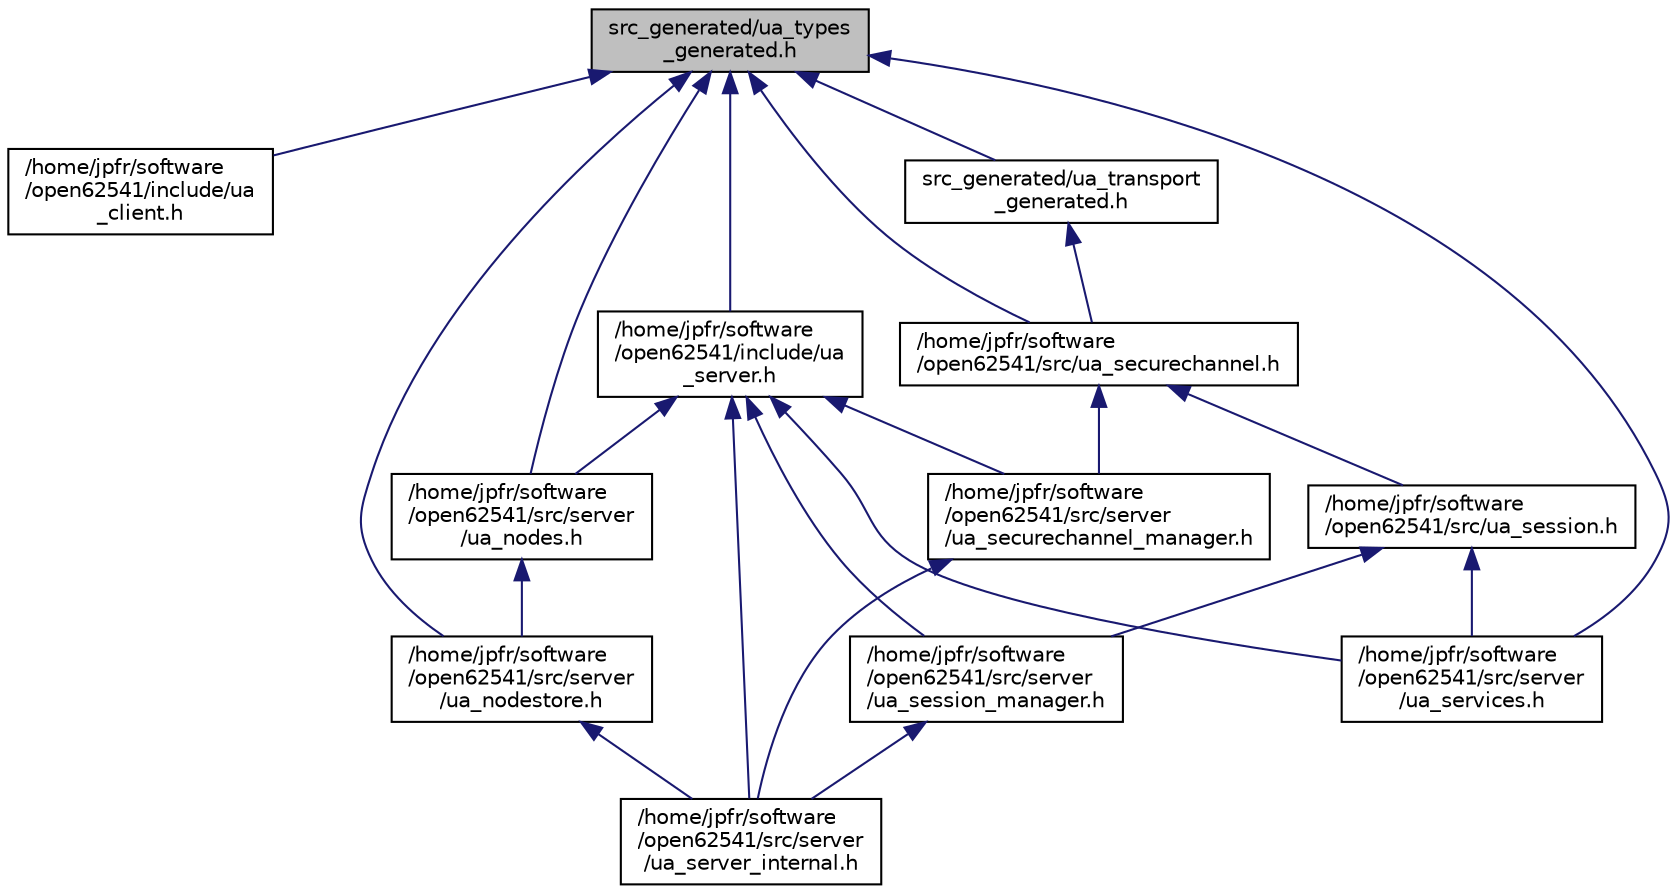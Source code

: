 digraph "src_generated/ua_types_generated.h"
{
  edge [fontname="Helvetica",fontsize="10",labelfontname="Helvetica",labelfontsize="10"];
  node [fontname="Helvetica",fontsize="10",shape=record];
  Node1 [label="src_generated/ua_types\l_generated.h",height=0.2,width=0.4,color="black", fillcolor="grey75", style="filled", fontcolor="black"];
  Node1 -> Node2 [dir="back",color="midnightblue",fontsize="10",style="solid",fontname="Helvetica"];
  Node2 [label="/home/jpfr/software\l/open62541/include/ua\l_client.h",height=0.2,width=0.4,color="black", fillcolor="white", style="filled",URL="$ua__client_8h.html"];
  Node1 -> Node3 [dir="back",color="midnightblue",fontsize="10",style="solid",fontname="Helvetica"];
  Node3 [label="/home/jpfr/software\l/open62541/include/ua\l_server.h",height=0.2,width=0.4,color="black", fillcolor="white", style="filled",URL="$ua__server_8h.html"];
  Node3 -> Node4 [dir="back",color="midnightblue",fontsize="10",style="solid",fontname="Helvetica"];
  Node4 [label="/home/jpfr/software\l/open62541/src/server\l/ua_nodes.h",height=0.2,width=0.4,color="black", fillcolor="white", style="filled",URL="$ua__nodes_8h.html"];
  Node4 -> Node5 [dir="back",color="midnightblue",fontsize="10",style="solid",fontname="Helvetica"];
  Node5 [label="/home/jpfr/software\l/open62541/src/server\l/ua_nodestore.h",height=0.2,width=0.4,color="black", fillcolor="white", style="filled",URL="$ua__nodestore_8h.html"];
  Node5 -> Node6 [dir="back",color="midnightblue",fontsize="10",style="solid",fontname="Helvetica"];
  Node6 [label="/home/jpfr/software\l/open62541/src/server\l/ua_server_internal.h",height=0.2,width=0.4,color="black", fillcolor="white", style="filled",URL="$ua__server__internal_8h.html"];
  Node3 -> Node7 [dir="back",color="midnightblue",fontsize="10",style="solid",fontname="Helvetica"];
  Node7 [label="/home/jpfr/software\l/open62541/src/server\l/ua_securechannel_manager.h",height=0.2,width=0.4,color="black", fillcolor="white", style="filled",URL="$ua__securechannel__manager_8h.html"];
  Node7 -> Node6 [dir="back",color="midnightblue",fontsize="10",style="solid",fontname="Helvetica"];
  Node3 -> Node6 [dir="back",color="midnightblue",fontsize="10",style="solid",fontname="Helvetica"];
  Node3 -> Node8 [dir="back",color="midnightblue",fontsize="10",style="solid",fontname="Helvetica"];
  Node8 [label="/home/jpfr/software\l/open62541/src/server\l/ua_session_manager.h",height=0.2,width=0.4,color="black", fillcolor="white", style="filled",URL="$ua__session__manager_8h.html"];
  Node8 -> Node6 [dir="back",color="midnightblue",fontsize="10",style="solid",fontname="Helvetica"];
  Node3 -> Node9 [dir="back",color="midnightblue",fontsize="10",style="solid",fontname="Helvetica"];
  Node9 [label="/home/jpfr/software\l/open62541/src/server\l/ua_services.h",height=0.2,width=0.4,color="black", fillcolor="white", style="filled",URL="$ua__services_8h.html"];
  Node1 -> Node4 [dir="back",color="midnightblue",fontsize="10",style="solid",fontname="Helvetica"];
  Node1 -> Node5 [dir="back",color="midnightblue",fontsize="10",style="solid",fontname="Helvetica"];
  Node1 -> Node9 [dir="back",color="midnightblue",fontsize="10",style="solid",fontname="Helvetica"];
  Node1 -> Node10 [dir="back",color="midnightblue",fontsize="10",style="solid",fontname="Helvetica"];
  Node10 [label="/home/jpfr/software\l/open62541/src/ua_securechannel.h",height=0.2,width=0.4,color="black", fillcolor="white", style="filled",URL="$ua__securechannel_8h.html"];
  Node10 -> Node7 [dir="back",color="midnightblue",fontsize="10",style="solid",fontname="Helvetica"];
  Node10 -> Node11 [dir="back",color="midnightblue",fontsize="10",style="solid",fontname="Helvetica"];
  Node11 [label="/home/jpfr/software\l/open62541/src/ua_session.h",height=0.2,width=0.4,color="black", fillcolor="white", style="filled",URL="$ua__session_8h.html"];
  Node11 -> Node8 [dir="back",color="midnightblue",fontsize="10",style="solid",fontname="Helvetica"];
  Node11 -> Node9 [dir="back",color="midnightblue",fontsize="10",style="solid",fontname="Helvetica"];
  Node1 -> Node12 [dir="back",color="midnightblue",fontsize="10",style="solid",fontname="Helvetica"];
  Node12 [label="src_generated/ua_transport\l_generated.h",height=0.2,width=0.4,color="black", fillcolor="white", style="filled",URL="$ua__transport__generated_8h.html",tooltip="Autogenerated data types. "];
  Node12 -> Node10 [dir="back",color="midnightblue",fontsize="10",style="solid",fontname="Helvetica"];
}
